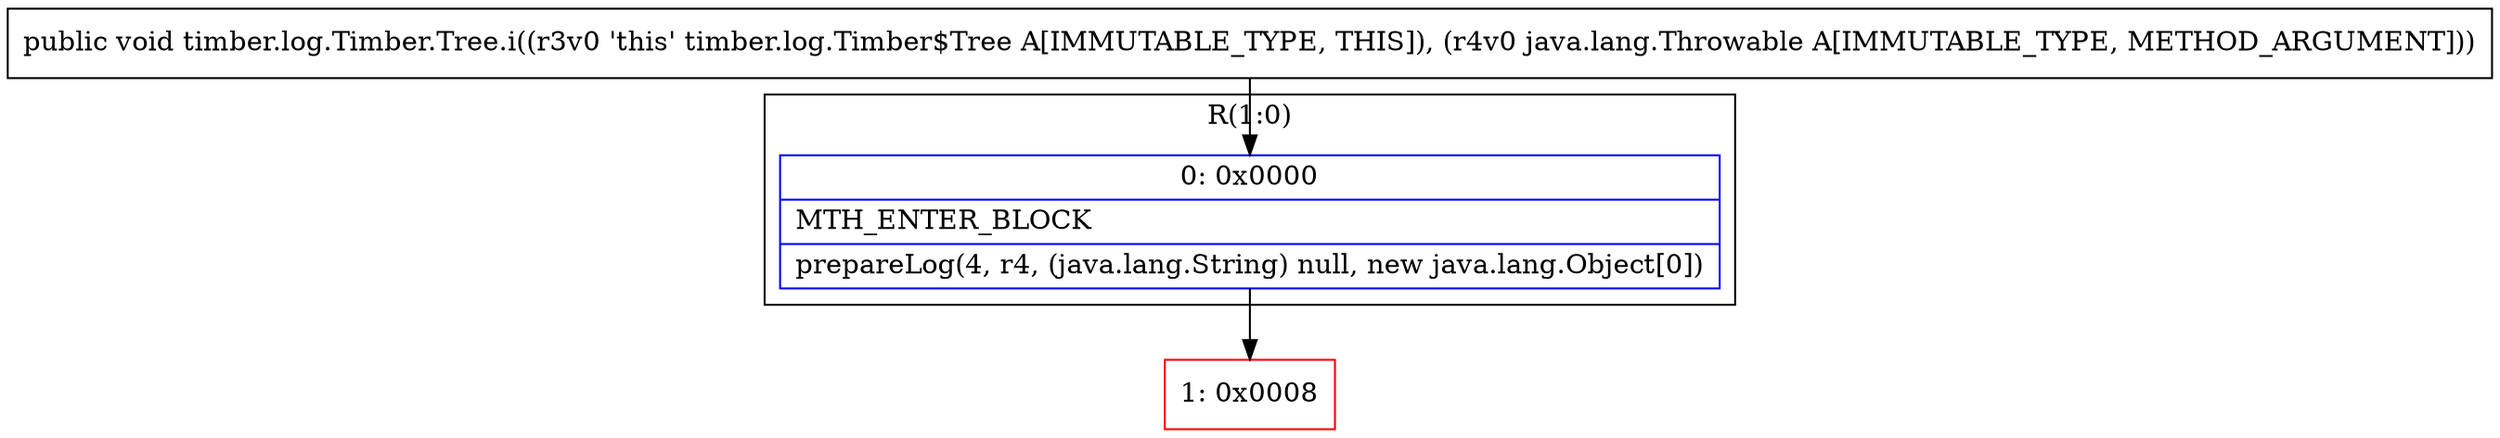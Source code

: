 digraph "CFG fortimber.log.Timber.Tree.i(Ljava\/lang\/Throwable;)V" {
subgraph cluster_Region_807208861 {
label = "R(1:0)";
node [shape=record,color=blue];
Node_0 [shape=record,label="{0\:\ 0x0000|MTH_ENTER_BLOCK\l|prepareLog(4, r4, (java.lang.String) null, new java.lang.Object[0])\l}"];
}
Node_1 [shape=record,color=red,label="{1\:\ 0x0008}"];
MethodNode[shape=record,label="{public void timber.log.Timber.Tree.i((r3v0 'this' timber.log.Timber$Tree A[IMMUTABLE_TYPE, THIS]), (r4v0 java.lang.Throwable A[IMMUTABLE_TYPE, METHOD_ARGUMENT])) }"];
MethodNode -> Node_0;
Node_0 -> Node_1;
}

